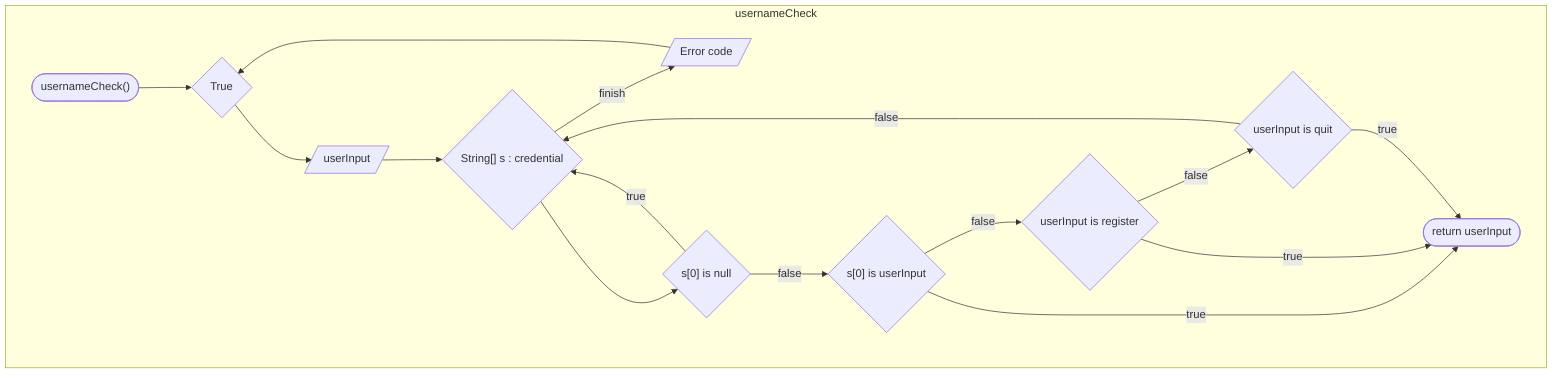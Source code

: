 graph TD
subgraph usernameCheck
title(["usernameCheck()"])
while{"True"} 
userinput[/"userInput"/]
for{"String[] s : credential"}
ifNull{"s[0] is null"}
ifExist{"s[0] is userInput"}
ifRegister{"userInput is register"}
ifQuit{"userInput is quit"}
prompErr[/"Error code"/]
return(["return userInput"])

for --> |finish| prompErr 
prompErr --> while
ifNull --> |true| for
title --> while 
while --> userinput
userinput --> for
for --> ifNull
ifNull --> |false| ifExist
ifExist --> |false| ifRegister
ifRegister --> |false| ifQuit
ifQuit --> |false| for
ifExist --> |true| return
ifRegister --> |true| return
ifQuit --> |true| return
end